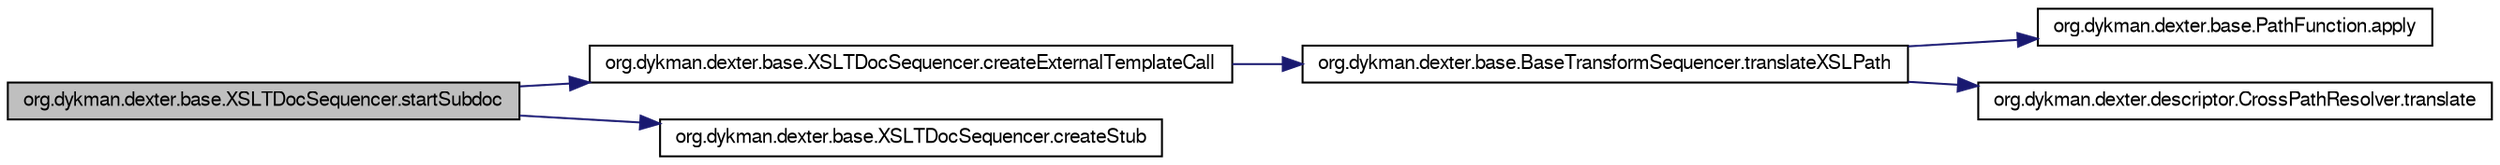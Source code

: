 digraph G
{
  bgcolor="transparent";
  edge [fontname="FreeSans",fontsize=10,labelfontname="FreeSans",labelfontsize=10];
  node [fontname="FreeSans",fontsize=10,shape=record];
  rankdir=LR;
  Node1 [label="org.dykman.dexter.base.XSLTDocSequencer.startSubdoc",height=0.2,width=0.4,color="black", fillcolor="grey75", style="filled" fontcolor="black"];
  Node1 -> Node2 [color="midnightblue",fontsize=10,style="solid",fontname="FreeSans"];
  Node2 [label="org.dykman.dexter.base.XSLTDocSequencer.createExternalTemplateCall",height=0.2,width=0.4,color="black",URL="$classorg_1_1dykman_1_1dexter_1_1base_1_1XSLTDocSequencer.html#0a14a18548a6eaab6825466d00d54814"];
  Node2 -> Node3 [color="midnightblue",fontsize=10,style="solid",fontname="FreeSans"];
  Node3 [label="org.dykman.dexter.base.BaseTransformSequencer.translateXSLPath",height=0.2,width=0.4,color="black",URL="$classorg_1_1dykman_1_1dexter_1_1base_1_1BaseTransformSequencer.html#efea3a8dd0847834a7e07f5cedfb2ea1"];
  Node3 -> Node4 [color="midnightblue",fontsize=10,style="solid",fontname="FreeSans"];
  Node4 [label="org.dykman.dexter.base.PathFunction.apply",height=0.2,width=0.4,color="black",URL="$interfaceorg_1_1dykman_1_1dexter_1_1base_1_1PathFunction.html#f21e7d1f725e0daf064300c0bd3c733a"];
  Node3 -> Node5 [color="midnightblue",fontsize=10,style="solid",fontname="FreeSans"];
  Node5 [label="org.dykman.dexter.descriptor.CrossPathResolver.translate",height=0.2,width=0.4,color="black",URL="$classorg_1_1dykman_1_1dexter_1_1descriptor_1_1CrossPathResolver.html#cd0d7b7c32ee7a27260913c163cb35c7"];
  Node1 -> Node6 [color="midnightblue",fontsize=10,style="solid",fontname="FreeSans"];
  Node6 [label="org.dykman.dexter.base.XSLTDocSequencer.createStub",height=0.2,width=0.4,color="black",URL="$classorg_1_1dykman_1_1dexter_1_1base_1_1XSLTDocSequencer.html#720e40aad7a495517de5a35777998dc6"];
}
